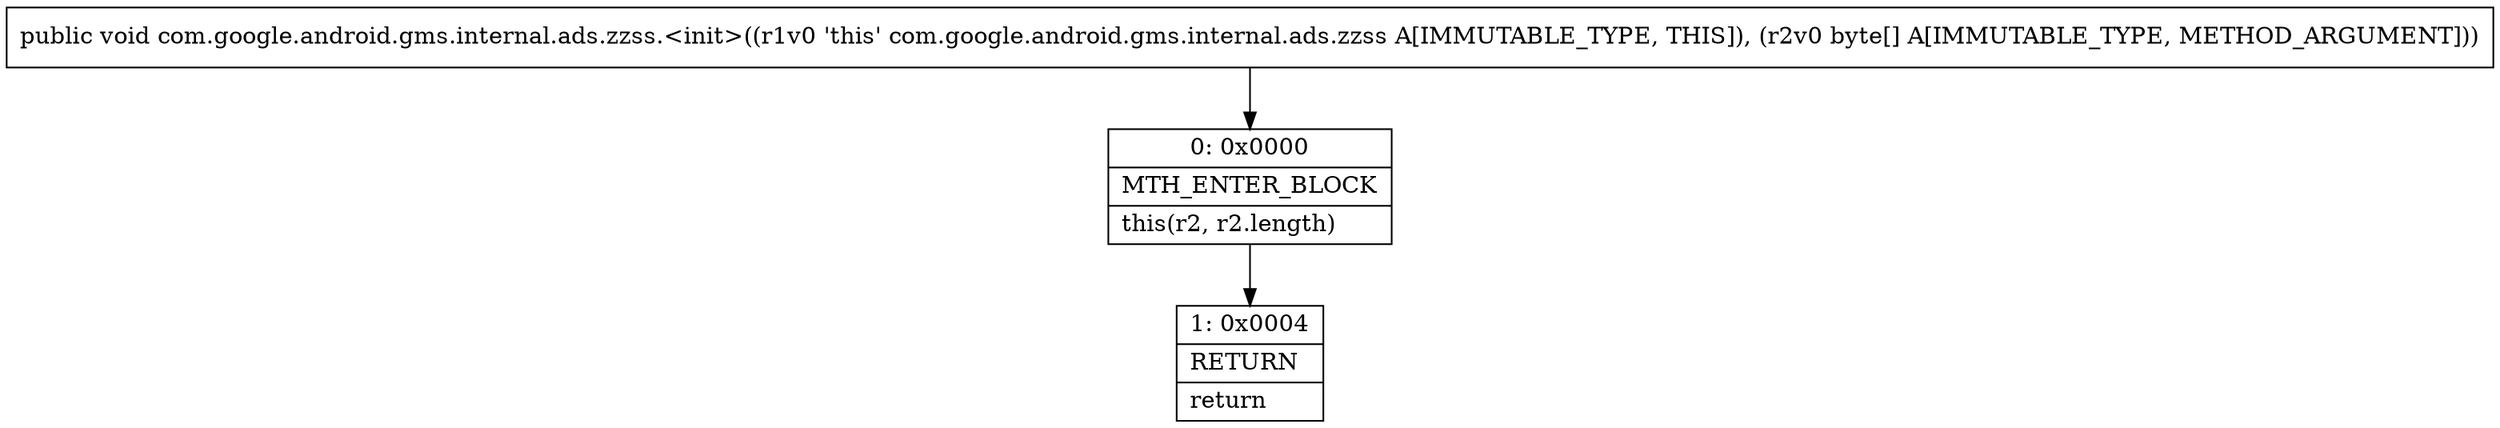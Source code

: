 digraph "CFG forcom.google.android.gms.internal.ads.zzss.\<init\>([B)V" {
Node_0 [shape=record,label="{0\:\ 0x0000|MTH_ENTER_BLOCK\l|this(r2, r2.length)\l}"];
Node_1 [shape=record,label="{1\:\ 0x0004|RETURN\l|return\l}"];
MethodNode[shape=record,label="{public void com.google.android.gms.internal.ads.zzss.\<init\>((r1v0 'this' com.google.android.gms.internal.ads.zzss A[IMMUTABLE_TYPE, THIS]), (r2v0 byte[] A[IMMUTABLE_TYPE, METHOD_ARGUMENT])) }"];
MethodNode -> Node_0;
Node_0 -> Node_1;
}

